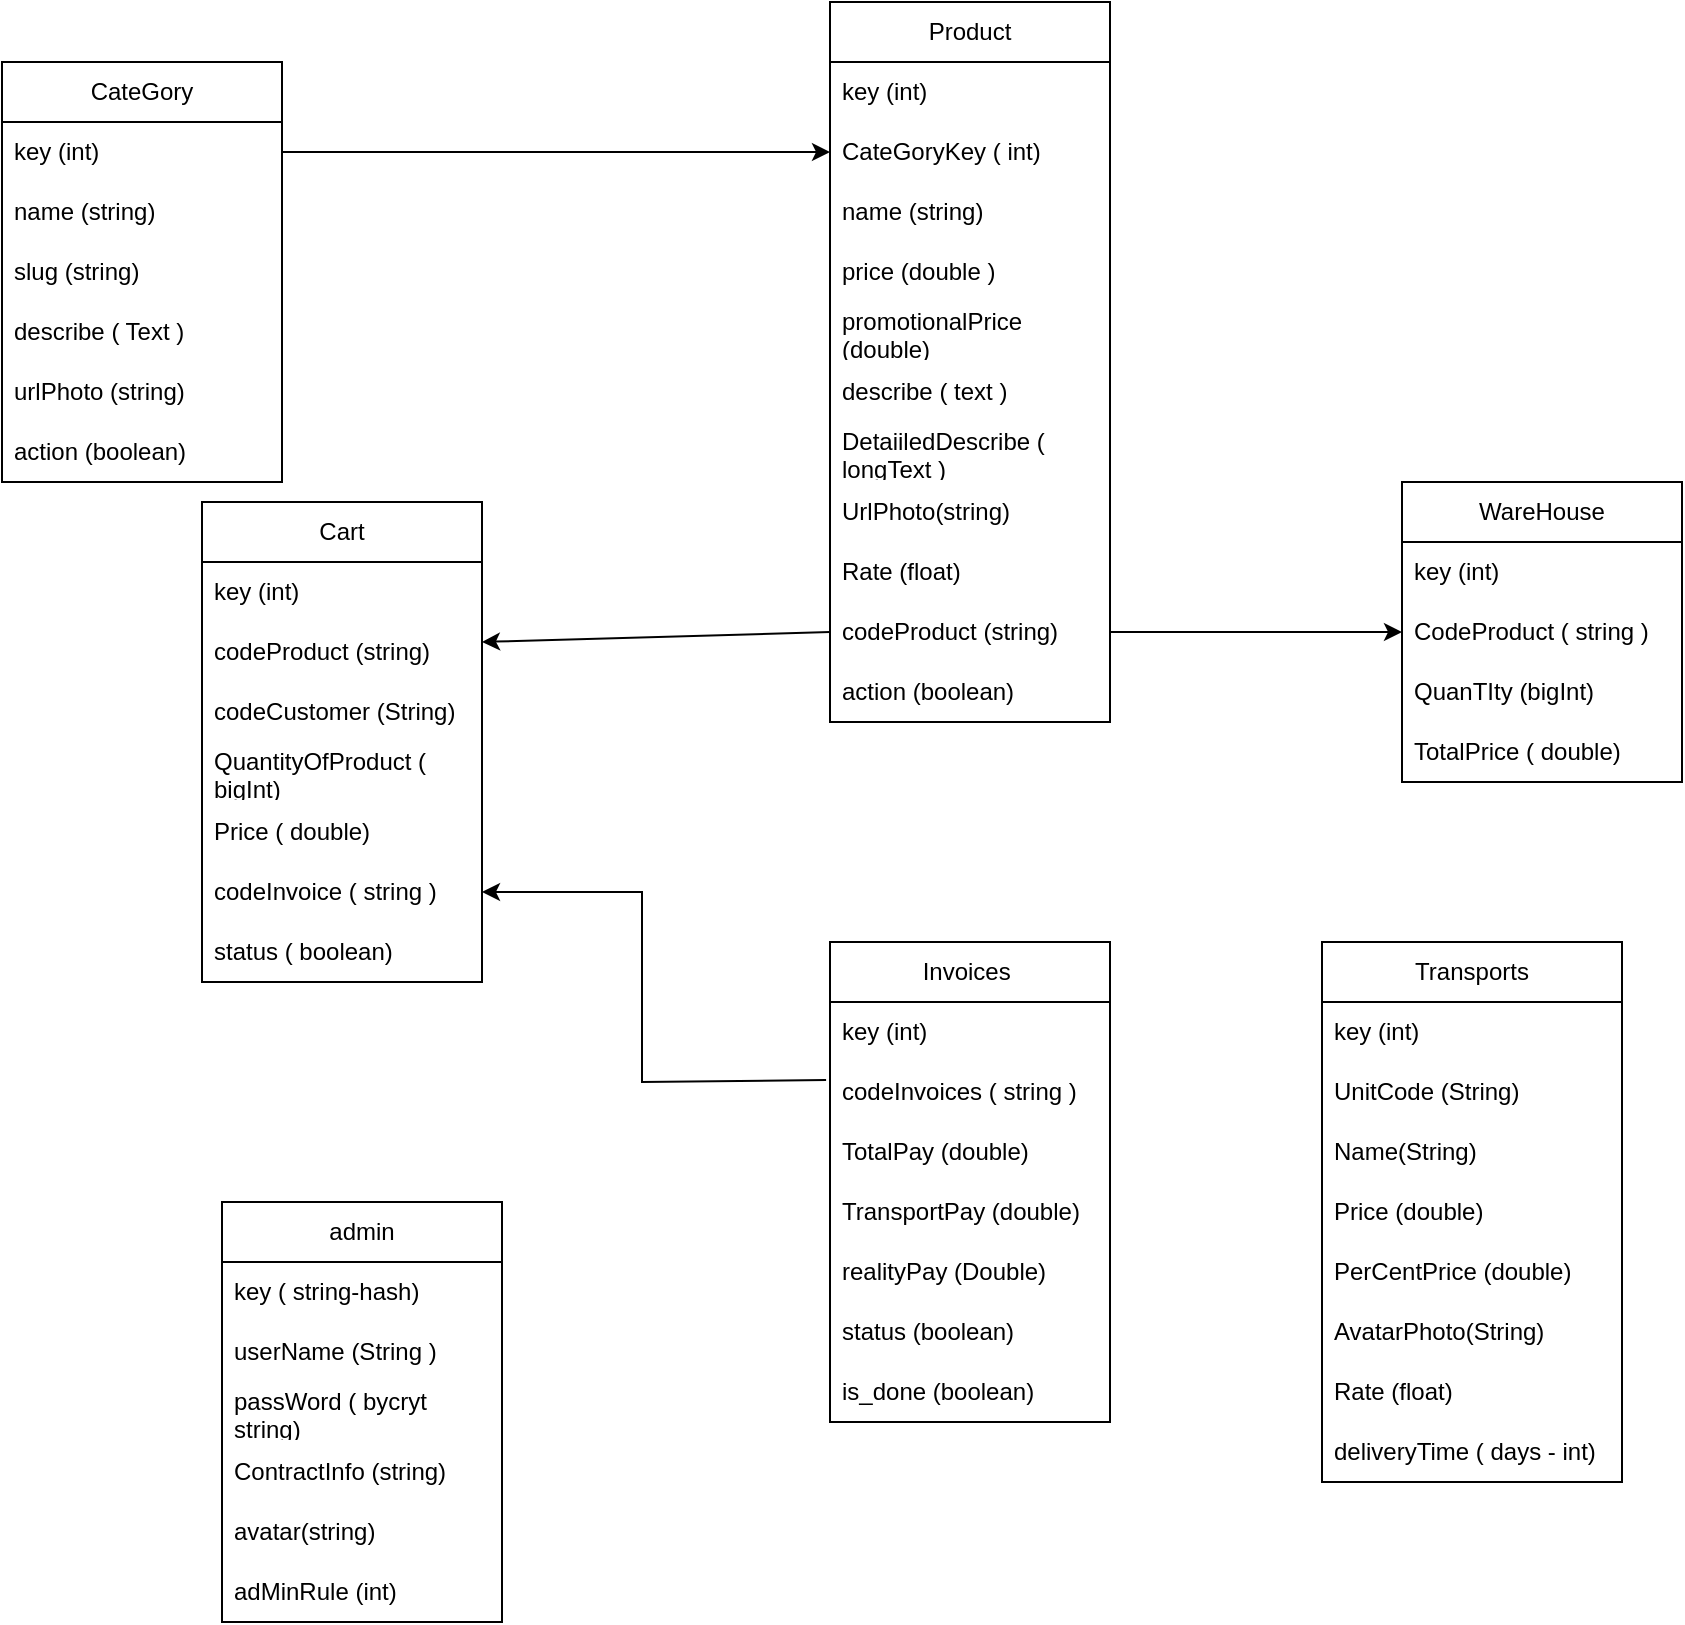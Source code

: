 <mxfile version="24.6.4" type="device" pages="3">
  <diagram name="Trang-1" id="Jgt9mZbouph9-fdRaQ49">
    <mxGraphModel dx="1114" dy="595" grid="1" gridSize="10" guides="1" tooltips="1" connect="1" arrows="1" fold="1" page="1" pageScale="1" pageWidth="827" pageHeight="1169" math="0" shadow="0">
      <root>
        <mxCell id="0" />
        <mxCell id="1" parent="0" />
        <mxCell id="pjb05Iml_2WS5WRaQy---7" value="admin&lt;br&gt;" style="swimlane;fontStyle=0;childLayout=stackLayout;horizontal=1;startSize=30;horizontalStack=0;resizeParent=1;resizeParentMax=0;resizeLast=0;collapsible=1;marginBottom=0;whiteSpace=wrap;html=1;" parent="1" vertex="1">
          <mxGeometry x="110" y="600" width="140" height="210" as="geometry" />
        </mxCell>
        <mxCell id="pjb05Iml_2WS5WRaQy---8" value="key ( string-hash)" style="text;strokeColor=none;fillColor=none;align=left;verticalAlign=middle;spacingLeft=4;spacingRight=4;overflow=hidden;points=[[0,0.5],[1,0.5]];portConstraint=eastwest;rotatable=0;whiteSpace=wrap;html=1;" parent="pjb05Iml_2WS5WRaQy---7" vertex="1">
          <mxGeometry y="30" width="140" height="30" as="geometry" />
        </mxCell>
        <mxCell id="pjb05Iml_2WS5WRaQy---9" value="userName (String )&amp;nbsp;" style="text;strokeColor=none;fillColor=none;align=left;verticalAlign=middle;spacingLeft=4;spacingRight=4;overflow=hidden;points=[[0,0.5],[1,0.5]];portConstraint=eastwest;rotatable=0;whiteSpace=wrap;html=1;" parent="pjb05Iml_2WS5WRaQy---7" vertex="1">
          <mxGeometry y="60" width="140" height="30" as="geometry" />
        </mxCell>
        <mxCell id="pjb05Iml_2WS5WRaQy---11" value="passWord ( bycryt string)" style="text;strokeColor=none;fillColor=none;align=left;verticalAlign=middle;spacingLeft=4;spacingRight=4;overflow=hidden;points=[[0,0.5],[1,0.5]];portConstraint=eastwest;rotatable=0;whiteSpace=wrap;html=1;" parent="pjb05Iml_2WS5WRaQy---7" vertex="1">
          <mxGeometry y="90" width="140" height="30" as="geometry" />
        </mxCell>
        <mxCell id="z-PTbNzSCvkpZFC7pKkM-6" value="ContractInfo (string)" style="text;strokeColor=none;fillColor=none;align=left;verticalAlign=middle;spacingLeft=4;spacingRight=4;overflow=hidden;points=[[0,0.5],[1,0.5]];portConstraint=eastwest;rotatable=0;whiteSpace=wrap;html=1;" parent="pjb05Iml_2WS5WRaQy---7" vertex="1">
          <mxGeometry y="120" width="140" height="30" as="geometry" />
        </mxCell>
        <mxCell id="pjb05Iml_2WS5WRaQy---12" value="avatar(string)" style="text;strokeColor=none;fillColor=none;align=left;verticalAlign=middle;spacingLeft=4;spacingRight=4;overflow=hidden;points=[[0,0.5],[1,0.5]];portConstraint=eastwest;rotatable=0;whiteSpace=wrap;html=1;" parent="pjb05Iml_2WS5WRaQy---7" vertex="1">
          <mxGeometry y="150" width="140" height="30" as="geometry" />
        </mxCell>
        <mxCell id="pjb05Iml_2WS5WRaQy---13" value="adMinRule (int)" style="text;strokeColor=none;fillColor=none;align=left;verticalAlign=middle;spacingLeft=4;spacingRight=4;overflow=hidden;points=[[0,0.5],[1,0.5]];portConstraint=eastwest;rotatable=0;whiteSpace=wrap;html=1;" parent="pjb05Iml_2WS5WRaQy---7" vertex="1">
          <mxGeometry y="180" width="140" height="30" as="geometry" />
        </mxCell>
        <mxCell id="pjb05Iml_2WS5WRaQy---14" value="CateGory" style="swimlane;fontStyle=0;childLayout=stackLayout;horizontal=1;startSize=30;horizontalStack=0;resizeParent=1;resizeParentMax=0;resizeLast=0;collapsible=1;marginBottom=0;whiteSpace=wrap;html=1;" parent="1" vertex="1">
          <mxGeometry y="30" width="140" height="210" as="geometry" />
        </mxCell>
        <mxCell id="pjb05Iml_2WS5WRaQy---15" value="key (int)" style="text;strokeColor=none;fillColor=none;align=left;verticalAlign=middle;spacingLeft=4;spacingRight=4;overflow=hidden;points=[[0,0.5],[1,0.5]];portConstraint=eastwest;rotatable=0;whiteSpace=wrap;html=1;" parent="pjb05Iml_2WS5WRaQy---14" vertex="1">
          <mxGeometry y="30" width="140" height="30" as="geometry" />
        </mxCell>
        <mxCell id="pjb05Iml_2WS5WRaQy---16" value="name (string)" style="text;strokeColor=none;fillColor=none;align=left;verticalAlign=middle;spacingLeft=4;spacingRight=4;overflow=hidden;points=[[0,0.5],[1,0.5]];portConstraint=eastwest;rotatable=0;whiteSpace=wrap;html=1;" parent="pjb05Iml_2WS5WRaQy---14" vertex="1">
          <mxGeometry y="60" width="140" height="30" as="geometry" />
        </mxCell>
        <mxCell id="pjb05Iml_2WS5WRaQy---19" value="slug (string)" style="text;strokeColor=none;fillColor=none;align=left;verticalAlign=middle;spacingLeft=4;spacingRight=4;overflow=hidden;points=[[0,0.5],[1,0.5]];portConstraint=eastwest;rotatable=0;whiteSpace=wrap;html=1;" parent="pjb05Iml_2WS5WRaQy---14" vertex="1">
          <mxGeometry y="90" width="140" height="30" as="geometry" />
        </mxCell>
        <mxCell id="pjb05Iml_2WS5WRaQy---30" value="describe ( Text )" style="text;strokeColor=none;fillColor=none;align=left;verticalAlign=middle;spacingLeft=4;spacingRight=4;overflow=hidden;points=[[0,0.5],[1,0.5]];portConstraint=eastwest;rotatable=0;whiteSpace=wrap;html=1;" parent="pjb05Iml_2WS5WRaQy---14" vertex="1">
          <mxGeometry y="120" width="140" height="30" as="geometry" />
        </mxCell>
        <mxCell id="z-PTbNzSCvkpZFC7pKkM-2" value="urlPhoto (string)" style="text;strokeColor=none;fillColor=none;align=left;verticalAlign=middle;spacingLeft=4;spacingRight=4;overflow=hidden;points=[[0,0.5],[1,0.5]];portConstraint=eastwest;rotatable=0;whiteSpace=wrap;html=1;" parent="pjb05Iml_2WS5WRaQy---14" vertex="1">
          <mxGeometry y="150" width="140" height="30" as="geometry" />
        </mxCell>
        <mxCell id="pjb05Iml_2WS5WRaQy---17" value="action (boolean)" style="text;strokeColor=none;fillColor=none;align=left;verticalAlign=middle;spacingLeft=4;spacingRight=4;overflow=hidden;points=[[0,0.5],[1,0.5]];portConstraint=eastwest;rotatable=0;whiteSpace=wrap;html=1;" parent="pjb05Iml_2WS5WRaQy---14" vertex="1">
          <mxGeometry y="180" width="140" height="30" as="geometry" />
        </mxCell>
        <mxCell id="pjb05Iml_2WS5WRaQy---20" value="Product" style="swimlane;fontStyle=0;childLayout=stackLayout;horizontal=1;startSize=30;horizontalStack=0;resizeParent=1;resizeParentMax=0;resizeLast=0;collapsible=1;marginBottom=0;whiteSpace=wrap;html=1;" parent="1" vertex="1">
          <mxGeometry x="414" width="140" height="360" as="geometry" />
        </mxCell>
        <mxCell id="pjb05Iml_2WS5WRaQy---21" value="key (int)" style="text;strokeColor=none;fillColor=none;align=left;verticalAlign=middle;spacingLeft=4;spacingRight=4;overflow=hidden;points=[[0,0.5],[1,0.5]];portConstraint=eastwest;rotatable=0;whiteSpace=wrap;html=1;" parent="pjb05Iml_2WS5WRaQy---20" vertex="1">
          <mxGeometry y="30" width="140" height="30" as="geometry" />
        </mxCell>
        <mxCell id="pjb05Iml_2WS5WRaQy---24" value="CateGoryKey ( int)&amp;nbsp;" style="text;strokeColor=none;fillColor=none;align=left;verticalAlign=middle;spacingLeft=4;spacingRight=4;overflow=hidden;points=[[0,0.5],[1,0.5]];portConstraint=eastwest;rotatable=0;whiteSpace=wrap;html=1;" parent="pjb05Iml_2WS5WRaQy---20" vertex="1">
          <mxGeometry y="60" width="140" height="30" as="geometry" />
        </mxCell>
        <mxCell id="pjb05Iml_2WS5WRaQy---22" value="name (string)" style="text;strokeColor=none;fillColor=none;align=left;verticalAlign=middle;spacingLeft=4;spacingRight=4;overflow=hidden;points=[[0,0.5],[1,0.5]];portConstraint=eastwest;rotatable=0;whiteSpace=wrap;html=1;" parent="pjb05Iml_2WS5WRaQy---20" vertex="1">
          <mxGeometry y="90" width="140" height="30" as="geometry" />
        </mxCell>
        <mxCell id="pjb05Iml_2WS5WRaQy---26" value="price (double )" style="text;strokeColor=none;fillColor=none;align=left;verticalAlign=middle;spacingLeft=4;spacingRight=4;overflow=hidden;points=[[0,0.5],[1,0.5]];portConstraint=eastwest;rotatable=0;whiteSpace=wrap;html=1;" parent="pjb05Iml_2WS5WRaQy---20" vertex="1">
          <mxGeometry y="120" width="140" height="30" as="geometry" />
        </mxCell>
        <mxCell id="pjb05Iml_2WS5WRaQy---27" value="promotionalPrice (double)" style="text;strokeColor=none;fillColor=none;align=left;verticalAlign=middle;spacingLeft=4;spacingRight=4;overflow=hidden;points=[[0,0.5],[1,0.5]];portConstraint=eastwest;rotatable=0;whiteSpace=wrap;html=1;" parent="pjb05Iml_2WS5WRaQy---20" vertex="1">
          <mxGeometry y="150" width="140" height="30" as="geometry" />
        </mxCell>
        <mxCell id="pjb05Iml_2WS5WRaQy---31" value="describe ( text )" style="text;strokeColor=none;fillColor=none;align=left;verticalAlign=middle;spacingLeft=4;spacingRight=4;overflow=hidden;points=[[0,0.5],[1,0.5]];portConstraint=eastwest;rotatable=0;whiteSpace=wrap;html=1;" parent="pjb05Iml_2WS5WRaQy---20" vertex="1">
          <mxGeometry y="180" width="140" height="30" as="geometry" />
        </mxCell>
        <mxCell id="pjb05Iml_2WS5WRaQy---32" value="DetaiiledDescribe ( longText )&amp;nbsp;" style="text;strokeColor=none;fillColor=none;align=left;verticalAlign=middle;spacingLeft=4;spacingRight=4;overflow=hidden;points=[[0,0.5],[1,0.5]];portConstraint=eastwest;rotatable=0;whiteSpace=wrap;html=1;" parent="pjb05Iml_2WS5WRaQy---20" vertex="1">
          <mxGeometry y="210" width="140" height="30" as="geometry" />
        </mxCell>
        <mxCell id="z-PTbNzSCvkpZFC7pKkM-3" value="UrlPhoto(string)" style="text;strokeColor=none;fillColor=none;align=left;verticalAlign=middle;spacingLeft=4;spacingRight=4;overflow=hidden;points=[[0,0.5],[1,0.5]];portConstraint=eastwest;rotatable=0;whiteSpace=wrap;html=1;" parent="pjb05Iml_2WS5WRaQy---20" vertex="1">
          <mxGeometry y="240" width="140" height="30" as="geometry" />
        </mxCell>
        <mxCell id="BRUTMFpvu5TlLHxnXJy5-1" value="Rate (float)" style="text;strokeColor=none;fillColor=none;align=left;verticalAlign=middle;spacingLeft=4;spacingRight=4;overflow=hidden;points=[[0,0.5],[1,0.5]];portConstraint=eastwest;rotatable=0;whiteSpace=wrap;html=1;" parent="pjb05Iml_2WS5WRaQy---20" vertex="1">
          <mxGeometry y="270" width="140" height="30" as="geometry" />
        </mxCell>
        <mxCell id="TrgQ4gNo-wFhdd0Mi77t-1" value="codeProduct (string)" style="text;strokeColor=none;fillColor=none;align=left;verticalAlign=middle;spacingLeft=4;spacingRight=4;overflow=hidden;points=[[0,0.5],[1,0.5]];portConstraint=eastwest;rotatable=0;whiteSpace=wrap;html=1;" parent="pjb05Iml_2WS5WRaQy---20" vertex="1">
          <mxGeometry y="300" width="140" height="30" as="geometry" />
        </mxCell>
        <mxCell id="pjb05Iml_2WS5WRaQy---23" value="action (boolean)&amp;nbsp;" style="text;strokeColor=none;fillColor=none;align=left;verticalAlign=middle;spacingLeft=4;spacingRight=4;overflow=hidden;points=[[0,0.5],[1,0.5]];portConstraint=eastwest;rotatable=0;whiteSpace=wrap;html=1;" parent="pjb05Iml_2WS5WRaQy---20" vertex="1">
          <mxGeometry y="330" width="140" height="30" as="geometry" />
        </mxCell>
        <mxCell id="TrgQ4gNo-wFhdd0Mi77t-2" value="" style="endArrow=classic;html=1;rounded=0;exitX=1;exitY=0.5;exitDx=0;exitDy=0;entryX=0;entryY=0.5;entryDx=0;entryDy=0;" parent="1" source="pjb05Iml_2WS5WRaQy---15" target="pjb05Iml_2WS5WRaQy---24" edge="1">
          <mxGeometry width="50" height="50" relative="1" as="geometry">
            <mxPoint x="390" y="460" as="sourcePoint" />
            <mxPoint x="440" y="410" as="targetPoint" />
            <Array as="points" />
          </mxGeometry>
        </mxCell>
        <mxCell id="TrgQ4gNo-wFhdd0Mi77t-3" value="Transports" style="swimlane;fontStyle=0;childLayout=stackLayout;horizontal=1;startSize=30;horizontalStack=0;resizeParent=1;resizeParentMax=0;resizeLast=0;collapsible=1;marginBottom=0;whiteSpace=wrap;html=1;" parent="1" vertex="1">
          <mxGeometry x="660" y="470" width="150" height="270" as="geometry" />
        </mxCell>
        <mxCell id="TrgQ4gNo-wFhdd0Mi77t-4" value="key (int)" style="text;strokeColor=none;fillColor=none;align=left;verticalAlign=middle;spacingLeft=4;spacingRight=4;overflow=hidden;points=[[0,0.5],[1,0.5]];portConstraint=eastwest;rotatable=0;whiteSpace=wrap;html=1;" parent="TrgQ4gNo-wFhdd0Mi77t-3" vertex="1">
          <mxGeometry y="30" width="150" height="30" as="geometry" />
        </mxCell>
        <mxCell id="TrgQ4gNo-wFhdd0Mi77t-5" value="UnitCode (String)&amp;nbsp;" style="text;strokeColor=none;fillColor=none;align=left;verticalAlign=middle;spacingLeft=4;spacingRight=4;overflow=hidden;points=[[0,0.5],[1,0.5]];portConstraint=eastwest;rotatable=0;whiteSpace=wrap;html=1;" parent="TrgQ4gNo-wFhdd0Mi77t-3" vertex="1">
          <mxGeometry y="60" width="150" height="30" as="geometry" />
        </mxCell>
        <mxCell id="9rle6YigAXas6C447L8x-2" value="Name(String)" style="text;strokeColor=none;fillColor=none;align=left;verticalAlign=middle;spacingLeft=4;spacingRight=4;overflow=hidden;points=[[0,0.5],[1,0.5]];portConstraint=eastwest;rotatable=0;whiteSpace=wrap;html=1;" parent="TrgQ4gNo-wFhdd0Mi77t-3" vertex="1">
          <mxGeometry y="90" width="150" height="30" as="geometry" />
        </mxCell>
        <mxCell id="TrgQ4gNo-wFhdd0Mi77t-6" value="Price (double)" style="text;strokeColor=none;fillColor=none;align=left;verticalAlign=middle;spacingLeft=4;spacingRight=4;overflow=hidden;points=[[0,0.5],[1,0.5]];portConstraint=eastwest;rotatable=0;whiteSpace=wrap;html=1;" parent="TrgQ4gNo-wFhdd0Mi77t-3" vertex="1">
          <mxGeometry y="120" width="150" height="30" as="geometry" />
        </mxCell>
        <mxCell id="TrgQ4gNo-wFhdd0Mi77t-7" value="PerCentPrice (double)" style="text;strokeColor=none;fillColor=none;align=left;verticalAlign=middle;spacingLeft=4;spacingRight=4;overflow=hidden;points=[[0,0.5],[1,0.5]];portConstraint=eastwest;rotatable=0;whiteSpace=wrap;html=1;" parent="TrgQ4gNo-wFhdd0Mi77t-3" vertex="1">
          <mxGeometry y="150" width="150" height="30" as="geometry" />
        </mxCell>
        <mxCell id="TrgQ4gNo-wFhdd0Mi77t-15" value="AvatarPhoto(String)" style="text;strokeColor=none;fillColor=none;align=left;verticalAlign=middle;spacingLeft=4;spacingRight=4;overflow=hidden;points=[[0,0.5],[1,0.5]];portConstraint=eastwest;rotatable=0;whiteSpace=wrap;html=1;" parent="TrgQ4gNo-wFhdd0Mi77t-3" vertex="1">
          <mxGeometry y="180" width="150" height="30" as="geometry" />
        </mxCell>
        <mxCell id="9rle6YigAXas6C447L8x-1" value="Rate (float)" style="text;strokeColor=none;fillColor=none;align=left;verticalAlign=middle;spacingLeft=4;spacingRight=4;overflow=hidden;points=[[0,0.5],[1,0.5]];portConstraint=eastwest;rotatable=0;whiteSpace=wrap;html=1;" parent="TrgQ4gNo-wFhdd0Mi77t-3" vertex="1">
          <mxGeometry y="210" width="150" height="30" as="geometry" />
        </mxCell>
        <mxCell id="TrgQ4gNo-wFhdd0Mi77t-8" value="deliveryTime ( days - int)" style="text;strokeColor=none;fillColor=none;align=left;verticalAlign=middle;spacingLeft=4;spacingRight=4;overflow=hidden;points=[[0,0.5],[1,0.5]];portConstraint=eastwest;rotatable=0;whiteSpace=wrap;html=1;" parent="TrgQ4gNo-wFhdd0Mi77t-3" vertex="1">
          <mxGeometry y="240" width="150" height="30" as="geometry" />
        </mxCell>
        <mxCell id="TrgQ4gNo-wFhdd0Mi77t-9" value="WareHouse" style="swimlane;fontStyle=0;childLayout=stackLayout;horizontal=1;startSize=30;horizontalStack=0;resizeParent=1;resizeParentMax=0;resizeLast=0;collapsible=1;marginBottom=0;whiteSpace=wrap;html=1;" parent="1" vertex="1">
          <mxGeometry x="700" y="240" width="140" height="150" as="geometry" />
        </mxCell>
        <mxCell id="TrgQ4gNo-wFhdd0Mi77t-10" value="key (int)" style="text;strokeColor=none;fillColor=none;align=left;verticalAlign=middle;spacingLeft=4;spacingRight=4;overflow=hidden;points=[[0,0.5],[1,0.5]];portConstraint=eastwest;rotatable=0;whiteSpace=wrap;html=1;" parent="TrgQ4gNo-wFhdd0Mi77t-9" vertex="1">
          <mxGeometry y="30" width="140" height="30" as="geometry" />
        </mxCell>
        <mxCell id="TrgQ4gNo-wFhdd0Mi77t-11" value="CodeProduct ( string )" style="text;strokeColor=none;fillColor=none;align=left;verticalAlign=middle;spacingLeft=4;spacingRight=4;overflow=hidden;points=[[0,0.5],[1,0.5]];portConstraint=eastwest;rotatable=0;whiteSpace=wrap;html=1;" parent="TrgQ4gNo-wFhdd0Mi77t-9" vertex="1">
          <mxGeometry y="60" width="140" height="30" as="geometry" />
        </mxCell>
        <mxCell id="TrgQ4gNo-wFhdd0Mi77t-12" value="QuanTIty (bigInt)" style="text;strokeColor=none;fillColor=none;align=left;verticalAlign=middle;spacingLeft=4;spacingRight=4;overflow=hidden;points=[[0,0.5],[1,0.5]];portConstraint=eastwest;rotatable=0;whiteSpace=wrap;html=1;" parent="TrgQ4gNo-wFhdd0Mi77t-9" vertex="1">
          <mxGeometry y="90" width="140" height="30" as="geometry" />
        </mxCell>
        <mxCell id="TrgQ4gNo-wFhdd0Mi77t-14" value="TotalPrice ( double)" style="text;strokeColor=none;fillColor=none;align=left;verticalAlign=middle;spacingLeft=4;spacingRight=4;overflow=hidden;points=[[0,0.5],[1,0.5]];portConstraint=eastwest;rotatable=0;whiteSpace=wrap;html=1;" parent="TrgQ4gNo-wFhdd0Mi77t-9" vertex="1">
          <mxGeometry y="120" width="140" height="30" as="geometry" />
        </mxCell>
        <mxCell id="TrgQ4gNo-wFhdd0Mi77t-13" value="" style="endArrow=classic;html=1;rounded=0;entryX=0;entryY=0.5;entryDx=0;entryDy=0;exitX=1;exitY=0.5;exitDx=0;exitDy=0;" parent="1" source="TrgQ4gNo-wFhdd0Mi77t-1" target="TrgQ4gNo-wFhdd0Mi77t-11" edge="1">
          <mxGeometry width="50" height="50" relative="1" as="geometry">
            <mxPoint x="390" y="460" as="sourcePoint" />
            <mxPoint x="440" y="410" as="targetPoint" />
          </mxGeometry>
        </mxCell>
        <mxCell id="BRUTMFpvu5TlLHxnXJy5-2" value="Cart" style="swimlane;fontStyle=0;childLayout=stackLayout;horizontal=1;startSize=30;horizontalStack=0;resizeParent=1;resizeParentMax=0;resizeLast=0;collapsible=1;marginBottom=0;whiteSpace=wrap;html=1;" parent="1" vertex="1">
          <mxGeometry x="100" y="250" width="140" height="240" as="geometry" />
        </mxCell>
        <mxCell id="BRUTMFpvu5TlLHxnXJy5-3" value="key (int)" style="text;strokeColor=none;fillColor=none;align=left;verticalAlign=middle;spacingLeft=4;spacingRight=4;overflow=hidden;points=[[0,0.5],[1,0.5]];portConstraint=eastwest;rotatable=0;whiteSpace=wrap;html=1;" parent="BRUTMFpvu5TlLHxnXJy5-2" vertex="1">
          <mxGeometry y="30" width="140" height="30" as="geometry" />
        </mxCell>
        <mxCell id="BRUTMFpvu5TlLHxnXJy5-4" value="codeProduct (string)&amp;nbsp;" style="text;strokeColor=none;fillColor=none;align=left;verticalAlign=middle;spacingLeft=4;spacingRight=4;overflow=hidden;points=[[0,0.5],[1,0.5]];portConstraint=eastwest;rotatable=0;whiteSpace=wrap;html=1;" parent="BRUTMFpvu5TlLHxnXJy5-2" vertex="1">
          <mxGeometry y="60" width="140" height="30" as="geometry" />
        </mxCell>
        <mxCell id="BRUTMFpvu5TlLHxnXJy5-5" value="codeCustomer (String)" style="text;strokeColor=none;fillColor=none;align=left;verticalAlign=middle;spacingLeft=4;spacingRight=4;overflow=hidden;points=[[0,0.5],[1,0.5]];portConstraint=eastwest;rotatable=0;whiteSpace=wrap;html=1;" parent="BRUTMFpvu5TlLHxnXJy5-2" vertex="1">
          <mxGeometry y="90" width="140" height="30" as="geometry" />
        </mxCell>
        <mxCell id="BRUTMFpvu5TlLHxnXJy5-6" value="QuantityOfProduct ( bigInt)&amp;nbsp;" style="text;strokeColor=none;fillColor=none;align=left;verticalAlign=middle;spacingLeft=4;spacingRight=4;overflow=hidden;points=[[0,0.5],[1,0.5]];portConstraint=eastwest;rotatable=0;whiteSpace=wrap;html=1;" parent="BRUTMFpvu5TlLHxnXJy5-2" vertex="1">
          <mxGeometry y="120" width="140" height="30" as="geometry" />
        </mxCell>
        <mxCell id="BRUTMFpvu5TlLHxnXJy5-7" value="Price ( double)" style="text;strokeColor=none;fillColor=none;align=left;verticalAlign=middle;spacingLeft=4;spacingRight=4;overflow=hidden;points=[[0,0.5],[1,0.5]];portConstraint=eastwest;rotatable=0;whiteSpace=wrap;html=1;" parent="BRUTMFpvu5TlLHxnXJy5-2" vertex="1">
          <mxGeometry y="150" width="140" height="30" as="geometry" />
        </mxCell>
        <mxCell id="BRUTMFpvu5TlLHxnXJy5-15" value="codeInvoice ( string )" style="text;strokeColor=none;fillColor=none;align=left;verticalAlign=middle;spacingLeft=4;spacingRight=4;overflow=hidden;points=[[0,0.5],[1,0.5]];portConstraint=eastwest;rotatable=0;whiteSpace=wrap;html=1;" parent="BRUTMFpvu5TlLHxnXJy5-2" vertex="1">
          <mxGeometry y="180" width="140" height="30" as="geometry" />
        </mxCell>
        <mxCell id="AqS_jEmbFamI2atyN0nK-11" value="status ( boolean)" style="text;strokeColor=none;fillColor=none;align=left;verticalAlign=middle;spacingLeft=4;spacingRight=4;overflow=hidden;points=[[0,0.5],[1,0.5]];portConstraint=eastwest;rotatable=0;whiteSpace=wrap;html=1;" vertex="1" parent="BRUTMFpvu5TlLHxnXJy5-2">
          <mxGeometry y="210" width="140" height="30" as="geometry" />
        </mxCell>
        <mxCell id="BRUTMFpvu5TlLHxnXJy5-11" value="Invoices&amp;nbsp;" style="swimlane;fontStyle=0;childLayout=stackLayout;horizontal=1;startSize=30;horizontalStack=0;resizeParent=1;resizeParentMax=0;resizeLast=0;collapsible=1;marginBottom=0;whiteSpace=wrap;html=1;" parent="1" vertex="1">
          <mxGeometry x="414" y="470" width="140" height="240" as="geometry" />
        </mxCell>
        <mxCell id="BRUTMFpvu5TlLHxnXJy5-12" value="key (int)" style="text;strokeColor=none;fillColor=none;align=left;verticalAlign=middle;spacingLeft=4;spacingRight=4;overflow=hidden;points=[[0,0.5],[1,0.5]];portConstraint=eastwest;rotatable=0;whiteSpace=wrap;html=1;" parent="BRUTMFpvu5TlLHxnXJy5-11" vertex="1">
          <mxGeometry y="30" width="140" height="30" as="geometry" />
        </mxCell>
        <mxCell id="BRUTMFpvu5TlLHxnXJy5-13" value="codeInvoices ( string )" style="text;strokeColor=none;fillColor=none;align=left;verticalAlign=middle;spacingLeft=4;spacingRight=4;overflow=hidden;points=[[0,0.5],[1,0.5]];portConstraint=eastwest;rotatable=0;whiteSpace=wrap;html=1;" parent="BRUTMFpvu5TlLHxnXJy5-11" vertex="1">
          <mxGeometry y="60" width="140" height="30" as="geometry" />
        </mxCell>
        <mxCell id="AqS_jEmbFamI2atyN0nK-5" value="TotalPay (double)" style="text;strokeColor=none;fillColor=none;align=left;verticalAlign=middle;spacingLeft=4;spacingRight=4;overflow=hidden;points=[[0,0.5],[1,0.5]];portConstraint=eastwest;rotatable=0;whiteSpace=wrap;html=1;" vertex="1" parent="BRUTMFpvu5TlLHxnXJy5-11">
          <mxGeometry y="90" width="140" height="30" as="geometry" />
        </mxCell>
        <mxCell id="AqS_jEmbFamI2atyN0nK-10" value="TransportPay (double)" style="text;strokeColor=none;fillColor=none;align=left;verticalAlign=middle;spacingLeft=4;spacingRight=4;overflow=hidden;points=[[0,0.5],[1,0.5]];portConstraint=eastwest;rotatable=0;whiteSpace=wrap;html=1;" vertex="1" parent="BRUTMFpvu5TlLHxnXJy5-11">
          <mxGeometry y="120" width="140" height="30" as="geometry" />
        </mxCell>
        <mxCell id="AqS_jEmbFamI2atyN0nK-4" value="realityPay (Double)" style="text;strokeColor=none;fillColor=none;align=left;verticalAlign=middle;spacingLeft=4;spacingRight=4;overflow=hidden;points=[[0,0.5],[1,0.5]];portConstraint=eastwest;rotatable=0;whiteSpace=wrap;html=1;" vertex="1" parent="BRUTMFpvu5TlLHxnXJy5-11">
          <mxGeometry y="150" width="140" height="30" as="geometry" />
        </mxCell>
        <mxCell id="AqS_jEmbFamI2atyN0nK-14" value="status (boolean)" style="text;strokeColor=none;fillColor=none;align=left;verticalAlign=middle;spacingLeft=4;spacingRight=4;overflow=hidden;points=[[0,0.5],[1,0.5]];portConstraint=eastwest;rotatable=0;whiteSpace=wrap;html=1;" vertex="1" parent="BRUTMFpvu5TlLHxnXJy5-11">
          <mxGeometry y="180" width="140" height="30" as="geometry" />
        </mxCell>
        <mxCell id="BRUTMFpvu5TlLHxnXJy5-14" value="is_done (boolean)" style="text;strokeColor=none;fillColor=none;align=left;verticalAlign=middle;spacingLeft=4;spacingRight=4;overflow=hidden;points=[[0,0.5],[1,0.5]];portConstraint=eastwest;rotatable=0;whiteSpace=wrap;html=1;" parent="BRUTMFpvu5TlLHxnXJy5-11" vertex="1">
          <mxGeometry y="210" width="140" height="30" as="geometry" />
        </mxCell>
        <mxCell id="AqS_jEmbFamI2atyN0nK-1" value="" style="endArrow=classic;html=1;rounded=0;exitX=0;exitY=0.5;exitDx=0;exitDy=0;entryX=1;entryY=0.333;entryDx=0;entryDy=0;entryPerimeter=0;" edge="1" parent="1" source="TrgQ4gNo-wFhdd0Mi77t-1" target="BRUTMFpvu5TlLHxnXJy5-4">
          <mxGeometry width="50" height="50" relative="1" as="geometry">
            <mxPoint x="390" y="630" as="sourcePoint" />
            <mxPoint x="440" y="580" as="targetPoint" />
            <Array as="points" />
          </mxGeometry>
        </mxCell>
        <mxCell id="AqS_jEmbFamI2atyN0nK-2" value="" style="endArrow=classic;html=1;rounded=0;exitX=-0.014;exitY=0.3;exitDx=0;exitDy=0;exitPerimeter=0;entryX=1;entryY=0.5;entryDx=0;entryDy=0;" edge="1" parent="1" source="BRUTMFpvu5TlLHxnXJy5-13" target="BRUTMFpvu5TlLHxnXJy5-15">
          <mxGeometry width="50" height="50" relative="1" as="geometry">
            <mxPoint x="390" y="430" as="sourcePoint" />
            <mxPoint x="440" y="380" as="targetPoint" />
            <Array as="points">
              <mxPoint x="320" y="540" />
              <mxPoint x="320" y="445" />
            </Array>
          </mxGeometry>
        </mxCell>
      </root>
    </mxGraphModel>
  </diagram>
  <diagram id="vipdTQoMbqb_O3qOl2Yo" name="Trang-2">
    <mxGraphModel dx="1390" dy="782" grid="1" gridSize="10" guides="1" tooltips="1" connect="1" arrows="1" fold="1" page="1" pageScale="1" pageWidth="827" pageHeight="1169" math="0" shadow="0">
      <root>
        <mxCell id="0" />
        <mxCell id="1" parent="0" />
      </root>
    </mxGraphModel>
  </diagram>
  <diagram id="xUDaIXNXGr78gJf_gQru" name="Trang-3">
    <mxGraphModel dx="1390" dy="782" grid="1" gridSize="10" guides="1" tooltips="1" connect="1" arrows="1" fold="1" page="1" pageScale="1" pageWidth="827" pageHeight="1169" math="0" shadow="0">
      <root>
        <mxCell id="0" />
        <mxCell id="1" parent="0" />
        <mxCell id="90GG5TFTMZt42wGkGi3r-1" value="Start" style="ellipse;whiteSpace=wrap;html=1;" vertex="1" parent="1">
          <mxGeometry x="330" y="100" width="144" height="80" as="geometry" />
        </mxCell>
        <mxCell id="90GG5TFTMZt42wGkGi3r-2" value="" style="endArrow=classic;html=1;rounded=0;" edge="1" parent="1">
          <mxGeometry width="50" height="50" relative="1" as="geometry">
            <mxPoint x="401.5" y="180" as="sourcePoint" />
            <mxPoint x="401.5" y="260" as="targetPoint" />
          </mxGeometry>
        </mxCell>
        <mxCell id="90GG5TFTMZt42wGkGi3r-5" value="nhap a,b,c" style="shape=parallelogram;perimeter=parallelogramPerimeter;whiteSpace=wrap;html=1;fixedSize=1;" vertex="1" parent="1">
          <mxGeometry x="282" y="260" width="240" height="60" as="geometry" />
        </mxCell>
        <mxCell id="90GG5TFTMZt42wGkGi3r-6" value="" style="endArrow=classic;html=1;rounded=0;" edge="1" parent="1">
          <mxGeometry width="50" height="50" relative="1" as="geometry">
            <mxPoint x="400" y="320" as="sourcePoint" />
            <mxPoint x="400" y="410" as="targetPoint" />
            <Array as="points">
              <mxPoint x="400" y="360" />
            </Array>
          </mxGeometry>
        </mxCell>
        <mxCell id="90GG5TFTMZt42wGkGi3r-8" value="delta = a^2 - 4bc" style="rounded=0;whiteSpace=wrap;html=1;" vertex="1" parent="1">
          <mxGeometry x="292" y="410" width="220" height="60" as="geometry" />
        </mxCell>
        <mxCell id="90GG5TFTMZt42wGkGi3r-9" value="delta &amp;gt; 0" style="rhombus;whiteSpace=wrap;html=1;" vertex="1" parent="1">
          <mxGeometry x="80" y="600" width="130" height="80" as="geometry" />
        </mxCell>
        <mxCell id="90GG5TFTMZt42wGkGi3r-10" value="" style="endArrow=classic;html=1;rounded=0;exitX=0.5;exitY=1;exitDx=0;exitDy=0;entryX=0.5;entryY=0;entryDx=0;entryDy=0;" edge="1" parent="1" target="90GG5TFTMZt42wGkGi3r-9">
          <mxGeometry width="50" height="50" relative="1" as="geometry">
            <mxPoint x="292" y="440" as="sourcePoint" />
            <mxPoint x="25" y="550" as="targetPoint" />
            <Array as="points">
              <mxPoint x="140" y="440" />
            </Array>
          </mxGeometry>
        </mxCell>
        <mxCell id="90GG5TFTMZt42wGkGi3r-11" value="" style="endArrow=classic;html=1;rounded=0;exitX=0.5;exitY=1;exitDx=0;exitDy=0;" edge="1" parent="1" source="90GG5TFTMZt42wGkGi3r-8">
          <mxGeometry width="50" height="50" relative="1" as="geometry">
            <mxPoint x="390" y="630" as="sourcePoint" />
            <mxPoint x="400" y="600" as="targetPoint" />
          </mxGeometry>
        </mxCell>
        <mxCell id="90GG5TFTMZt42wGkGi3r-12" value="delta = 0&amp;nbsp;" style="rhombus;whiteSpace=wrap;html=1;" vertex="1" parent="1">
          <mxGeometry x="340" y="600" width="122" height="90" as="geometry" />
        </mxCell>
        <mxCell id="90GG5TFTMZt42wGkGi3r-13" value="delta &amp;lt; 0&amp;nbsp;" style="rhombus;whiteSpace=wrap;html=1;" vertex="1" parent="1">
          <mxGeometry x="578" y="600" width="122" height="90" as="geometry" />
        </mxCell>
        <mxCell id="90GG5TFTMZt42wGkGi3r-14" value="" style="endArrow=classic;html=1;rounded=0;exitX=1;exitY=0.5;exitDx=0;exitDy=0;entryX=0.5;entryY=0;entryDx=0;entryDy=0;" edge="1" parent="1" source="90GG5TFTMZt42wGkGi3r-8" target="90GG5TFTMZt42wGkGi3r-13">
          <mxGeometry width="50" height="50" relative="1" as="geometry">
            <mxPoint x="390" y="630" as="sourcePoint" />
            <mxPoint x="720" y="440" as="targetPoint" />
            <Array as="points">
              <mxPoint x="640" y="440" />
            </Array>
          </mxGeometry>
        </mxCell>
        <mxCell id="90GG5TFTMZt42wGkGi3r-16" value="" style="endArrow=classic;html=1;rounded=0;entryX=0.442;entryY=-0.067;entryDx=0;entryDy=0;entryPerimeter=0;exitX=0.5;exitY=1;exitDx=0;exitDy=0;" edge="1" parent="1" source="90GG5TFTMZt42wGkGi3r-13">
          <mxGeometry width="50" height="50" relative="1" as="geometry">
            <mxPoint x="390" y="830" as="sourcePoint" />
            <mxPoint x="643.04" y="785.98" as="targetPoint" />
          </mxGeometry>
        </mxCell>
        <mxCell id="90GG5TFTMZt42wGkGi3r-17" value="print &quot;phuong trinh vo nghiem&quot;" style="shape=parallelogram;perimeter=parallelogramPerimeter;whiteSpace=wrap;html=1;fixedSize=1;" vertex="1" parent="1">
          <mxGeometry x="560" y="790" width="160" height="60" as="geometry" />
        </mxCell>
        <mxCell id="90GG5TFTMZt42wGkGi3r-18" value="print &quot;phuong trinh có&amp;nbsp; nghiệm kép&quot;&amp;nbsp;&lt;br&gt;&lt;br&gt;print x" style="shape=parallelogram;perimeter=parallelogramPerimeter;whiteSpace=wrap;html=1;fixedSize=1;" vertex="1" parent="1">
          <mxGeometry x="322" y="880" width="160" height="120" as="geometry" />
        </mxCell>
        <mxCell id="90GG5TFTMZt42wGkGi3r-19" value="" style="endArrow=classic;html=1;rounded=0;exitX=0.5;exitY=1;exitDx=0;exitDy=0;" edge="1" parent="1" source="90GG5TFTMZt42wGkGi3r-12">
          <mxGeometry width="50" height="50" relative="1" as="geometry">
            <mxPoint x="390" y="830" as="sourcePoint" />
            <mxPoint x="401" y="760" as="targetPoint" />
          </mxGeometry>
        </mxCell>
        <mxCell id="90GG5TFTMZt42wGkGi3r-20" value="x = -b/2a" style="rounded=0;whiteSpace=wrap;html=1;" vertex="1" parent="1">
          <mxGeometry x="292" y="760" width="220" height="60" as="geometry" />
        </mxCell>
        <mxCell id="90GG5TFTMZt42wGkGi3r-21" value="" style="endArrow=classic;html=1;rounded=0;exitX=0.5;exitY=1;exitDx=0;exitDy=0;" edge="1" parent="1" source="90GG5TFTMZt42wGkGi3r-20" target="90GG5TFTMZt42wGkGi3r-18">
          <mxGeometry width="50" height="50" relative="1" as="geometry">
            <mxPoint x="390" y="830" as="sourcePoint" />
            <mxPoint x="440" y="780" as="targetPoint" />
          </mxGeometry>
        </mxCell>
        <mxCell id="90GG5TFTMZt42wGkGi3r-22" value="x1 = (-b + sqrt(delta))/2a&lt;br&gt;x2 = (-b - sqrt(delta))/2a" style="rounded=0;whiteSpace=wrap;html=1;" vertex="1" parent="1">
          <mxGeometry x="36" y="760" width="220" height="60" as="geometry" />
        </mxCell>
        <mxCell id="90GG5TFTMZt42wGkGi3r-23" value="" style="endArrow=classic;html=1;rounded=0;exitX=0.5;exitY=1;exitDx=0;exitDy=0;entryX=0.5;entryY=0;entryDx=0;entryDy=0;" edge="1" parent="1" source="90GG5TFTMZt42wGkGi3r-9" target="90GG5TFTMZt42wGkGi3r-22">
          <mxGeometry width="50" height="50" relative="1" as="geometry">
            <mxPoint x="390" y="930" as="sourcePoint" />
            <mxPoint x="440" y="880" as="targetPoint" />
          </mxGeometry>
        </mxCell>
        <mxCell id="90GG5TFTMZt42wGkGi3r-24" value="print &quot;phuong trinh có&amp;nbsp; 2 nghiệm &quot;&amp;nbsp;&lt;br&gt;&lt;br&gt;print x1,x2" style="shape=parallelogram;perimeter=parallelogramPerimeter;whiteSpace=wrap;html=1;fixedSize=1;" vertex="1" parent="1">
          <mxGeometry x="66" y="910" width="160" height="120" as="geometry" />
        </mxCell>
        <mxCell id="90GG5TFTMZt42wGkGi3r-25" value="" style="endArrow=classic;html=1;rounded=0;exitX=0.5;exitY=1;exitDx=0;exitDy=0;entryX=0.5;entryY=0;entryDx=0;entryDy=0;" edge="1" parent="1" source="90GG5TFTMZt42wGkGi3r-22" target="90GG5TFTMZt42wGkGi3r-24">
          <mxGeometry width="50" height="50" relative="1" as="geometry">
            <mxPoint x="390" y="930" as="sourcePoint" />
            <mxPoint x="440" y="880" as="targetPoint" />
          </mxGeometry>
        </mxCell>
        <mxCell id="90GG5TFTMZt42wGkGi3r-26" value="" style="endArrow=classic;html=1;rounded=0;exitX=0.444;exitY=1.042;exitDx=0;exitDy=0;exitPerimeter=0;entryX=0.5;entryY=0;entryDx=0;entryDy=0;" edge="1" parent="1" source="90GG5TFTMZt42wGkGi3r-18" target="90GG5TFTMZt42wGkGi3r-30">
          <mxGeometry width="50" height="50" relative="1" as="geometry">
            <mxPoint x="390" y="930" as="sourcePoint" />
            <mxPoint x="393" y="1110" as="targetPoint" />
          </mxGeometry>
        </mxCell>
        <mxCell id="90GG5TFTMZt42wGkGi3r-28" value="" style="endArrow=classic;html=1;rounded=0;exitX=0.5;exitY=1;exitDx=0;exitDy=0;entryX=0;entryY=0.5;entryDx=0;entryDy=0;" edge="1" parent="1" source="90GG5TFTMZt42wGkGi3r-24" target="90GG5TFTMZt42wGkGi3r-30">
          <mxGeometry width="50" height="50" relative="1" as="geometry">
            <mxPoint x="390" y="930" as="sourcePoint" />
            <mxPoint x="370" y="1130" as="targetPoint" />
            <Array as="points">
              <mxPoint x="140" y="1140" />
            </Array>
          </mxGeometry>
        </mxCell>
        <mxCell id="90GG5TFTMZt42wGkGi3r-29" value="" style="endArrow=classic;html=1;rounded=0;exitX=0.5;exitY=1;exitDx=0;exitDy=0;" edge="1" parent="1">
          <mxGeometry width="50" height="50" relative="1" as="geometry">
            <mxPoint x="643" y="860" as="sourcePoint" />
            <mxPoint x="427" y="1130" as="targetPoint" />
            <Array as="points">
              <mxPoint x="637" y="970" />
              <mxPoint x="637" y="1130" />
            </Array>
          </mxGeometry>
        </mxCell>
        <mxCell id="90GG5TFTMZt42wGkGi3r-30" value="" style="ellipse;whiteSpace=wrap;html=1;" vertex="1" parent="1">
          <mxGeometry x="375" y="1120" width="52" height="20" as="geometry" />
        </mxCell>
        <mxCell id="90GG5TFTMZt42wGkGi3r-31" value="" style="endArrow=classic;html=1;rounded=0;" edge="1" parent="1">
          <mxGeometry width="50" height="50" relative="1" as="geometry">
            <mxPoint x="404" y="1140" as="sourcePoint" />
            <mxPoint x="400" y="1300" as="targetPoint" />
          </mxGeometry>
        </mxCell>
        <mxCell id="90GG5TFTMZt42wGkGi3r-32" value="end" style="ellipse;whiteSpace=wrap;html=1;" vertex="1" parent="1">
          <mxGeometry x="329" y="1300" width="144" height="80" as="geometry" />
        </mxCell>
      </root>
    </mxGraphModel>
  </diagram>
</mxfile>
